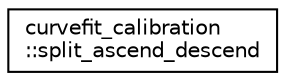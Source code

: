 digraph "Graphical Class Hierarchy"
{
  edge [fontname="Helvetica",fontsize="10",labelfontname="Helvetica",labelfontsize="10"];
  node [fontname="Helvetica",fontsize="10",shape=record];
  rankdir="LR";
  Node1 [label="curvefit_calibration\l::split_ascend_descend",height=0.2,width=0.4,color="black", fillcolor="white", style="filled",URL="$interfacecurvefit__calibration_1_1split__ascend__descend.html",tooltip="Splits a data set into ascending and descending components. "];
}

